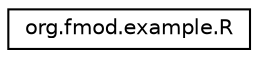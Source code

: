 digraph "Graphical Class Hierarchy"
{
  edge [fontname="Helvetica",fontsize="10",labelfontname="Helvetica",labelfontsize="10"];
  node [fontname="Helvetica",fontsize="10",shape=record];
  rankdir="LR";
  Node1 [label="org.fmod.example.R",height=0.2,width=0.4,color="black", fillcolor="white", style="filled",URL="$classorg_1_1fmod_1_1example_1_1_r.html"];
}

